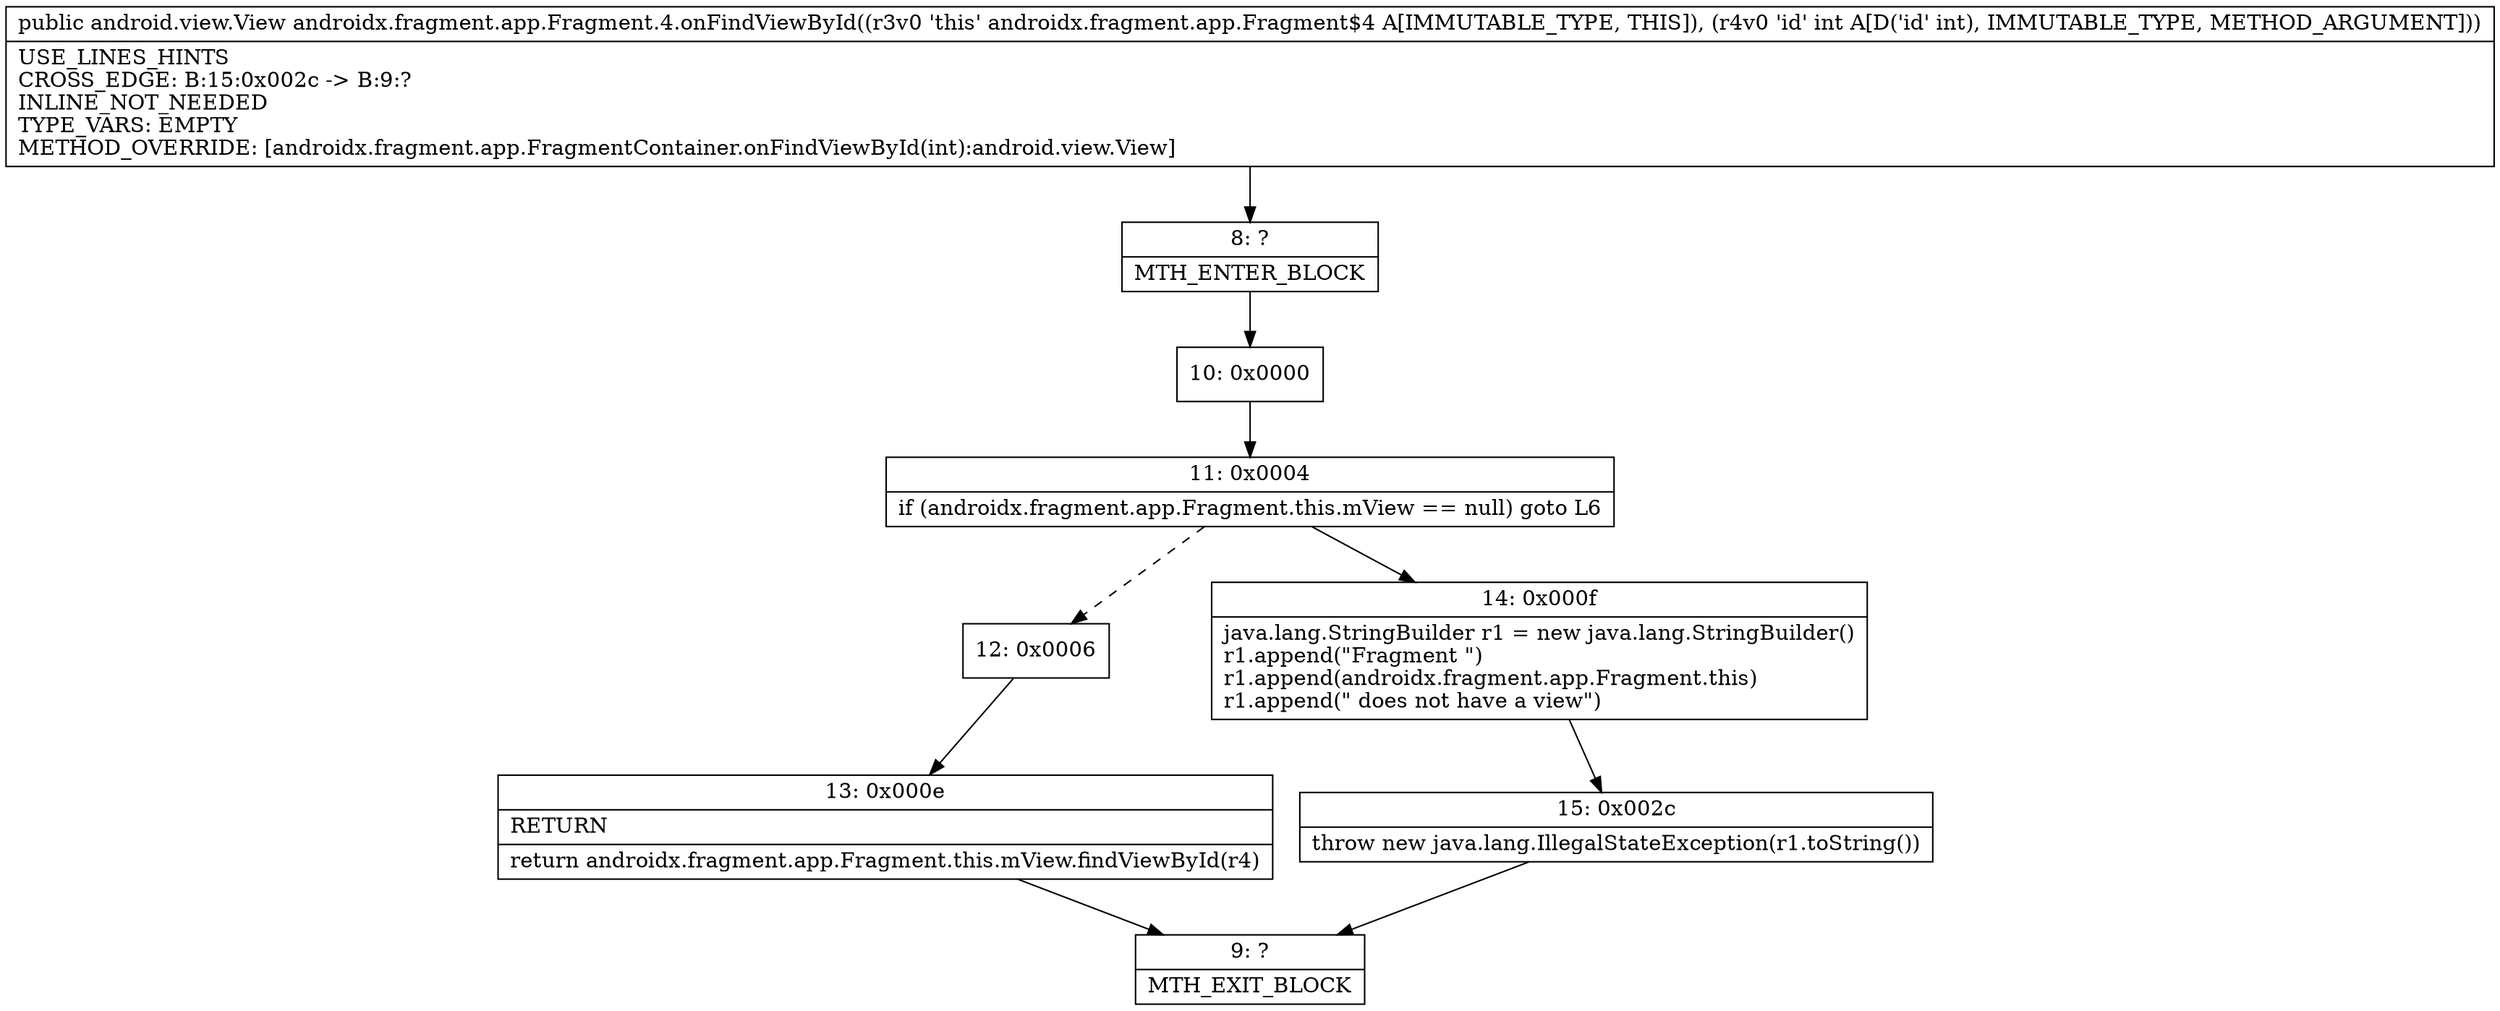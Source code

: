 digraph "CFG forandroidx.fragment.app.Fragment.4.onFindViewById(I)Landroid\/view\/View;" {
Node_8 [shape=record,label="{8\:\ ?|MTH_ENTER_BLOCK\l}"];
Node_10 [shape=record,label="{10\:\ 0x0000}"];
Node_11 [shape=record,label="{11\:\ 0x0004|if (androidx.fragment.app.Fragment.this.mView == null) goto L6\l}"];
Node_12 [shape=record,label="{12\:\ 0x0006}"];
Node_13 [shape=record,label="{13\:\ 0x000e|RETURN\l|return androidx.fragment.app.Fragment.this.mView.findViewById(r4)\l}"];
Node_9 [shape=record,label="{9\:\ ?|MTH_EXIT_BLOCK\l}"];
Node_14 [shape=record,label="{14\:\ 0x000f|java.lang.StringBuilder r1 = new java.lang.StringBuilder()\lr1.append(\"Fragment \")\lr1.append(androidx.fragment.app.Fragment.this)\lr1.append(\" does not have a view\")\l}"];
Node_15 [shape=record,label="{15\:\ 0x002c|throw new java.lang.IllegalStateException(r1.toString())\l}"];
MethodNode[shape=record,label="{public android.view.View androidx.fragment.app.Fragment.4.onFindViewById((r3v0 'this' androidx.fragment.app.Fragment$4 A[IMMUTABLE_TYPE, THIS]), (r4v0 'id' int A[D('id' int), IMMUTABLE_TYPE, METHOD_ARGUMENT]))  | USE_LINES_HINTS\lCROSS_EDGE: B:15:0x002c \-\> B:9:?\lINLINE_NOT_NEEDED\lTYPE_VARS: EMPTY\lMETHOD_OVERRIDE: [androidx.fragment.app.FragmentContainer.onFindViewById(int):android.view.View]\l}"];
MethodNode -> Node_8;Node_8 -> Node_10;
Node_10 -> Node_11;
Node_11 -> Node_12[style=dashed];
Node_11 -> Node_14;
Node_12 -> Node_13;
Node_13 -> Node_9;
Node_14 -> Node_15;
Node_15 -> Node_9;
}

